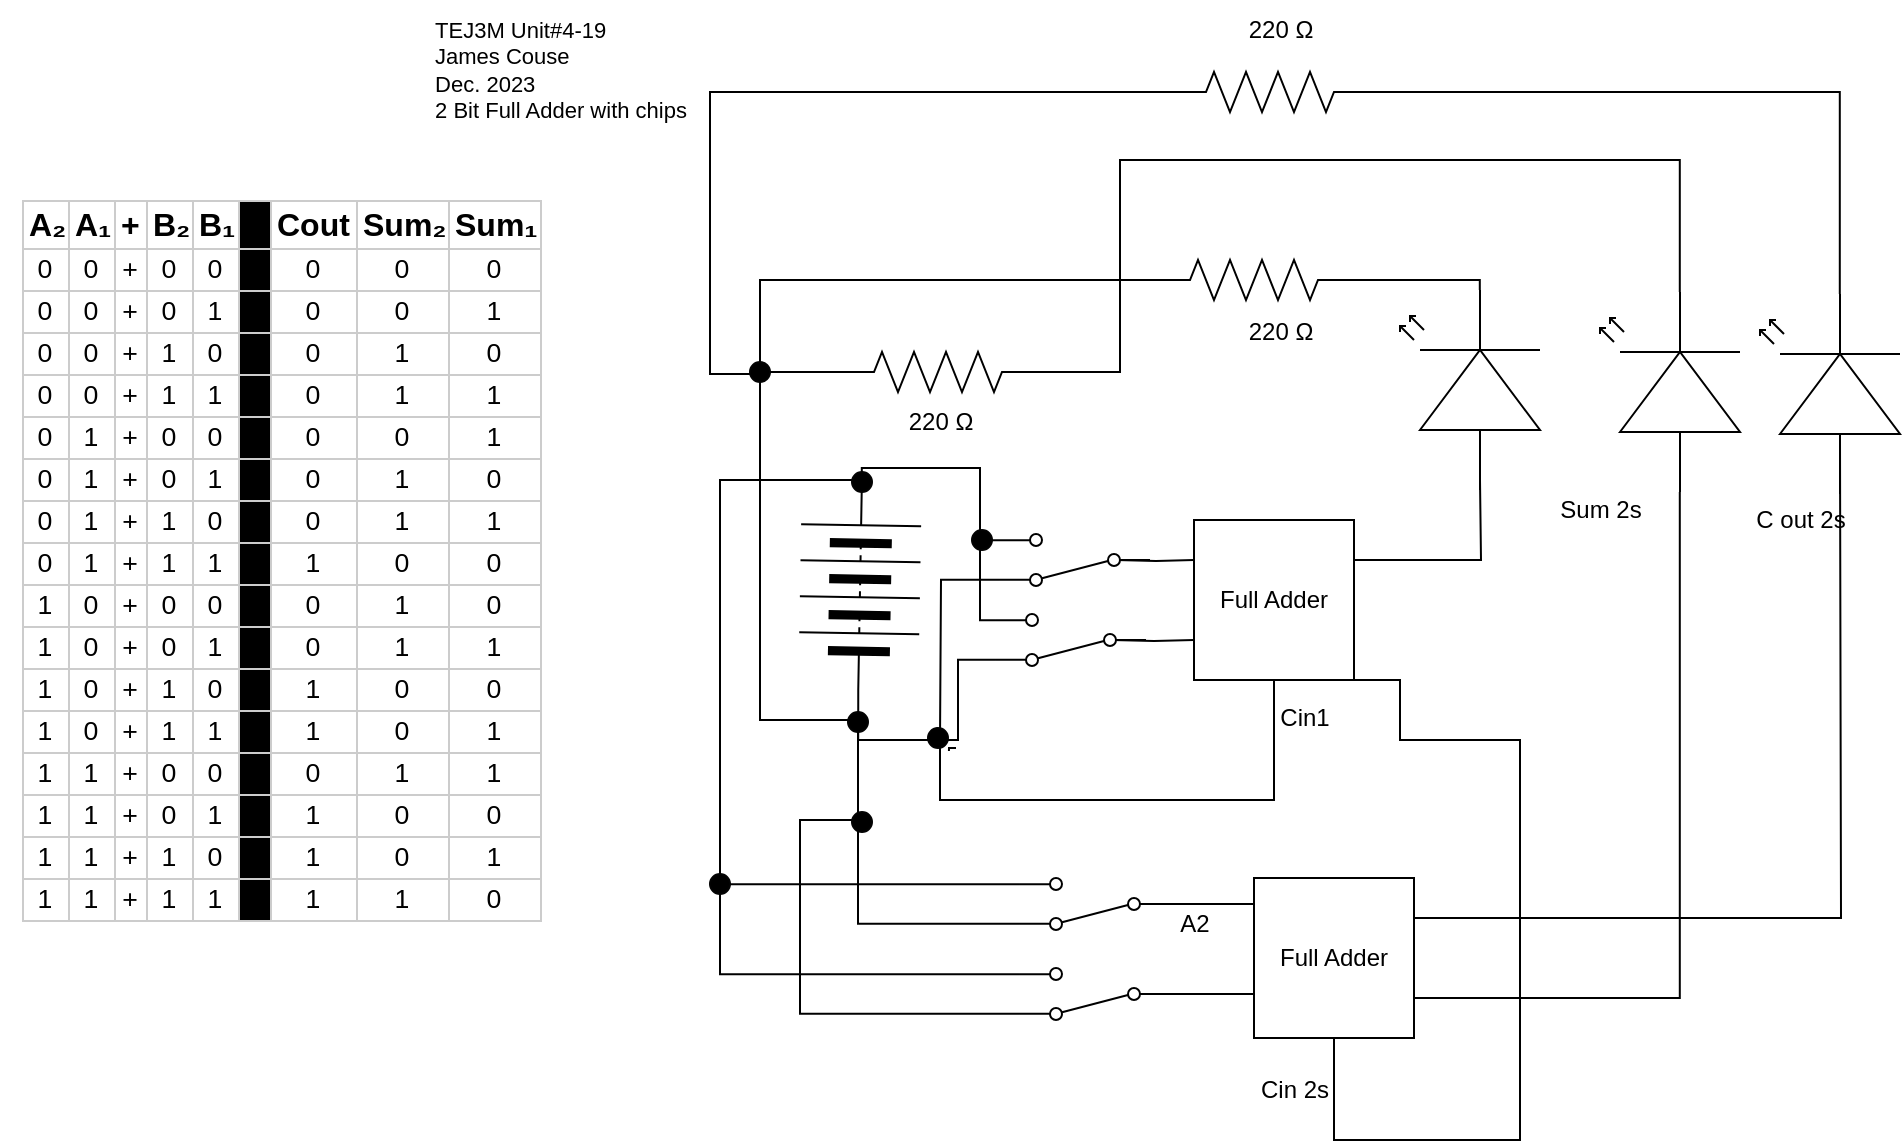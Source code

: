 <mxfile>
    <diagram id="6K2aCtGG5v6xstUJsYja" name="Page-1">
        <mxGraphModel dx="1738" dy="516" grid="1" gridSize="10" guides="1" tooltips="1" connect="1" arrows="1" fold="1" page="1" pageScale="1" pageWidth="827" pageHeight="1169" math="0" shadow="0">
            <root>
                <mxCell id="0"/>
                <mxCell id="1" parent="0"/>
                <mxCell id="8" value="&lt;div style=&quot;text-align: left;&quot;&gt;&lt;span style=&quot;background-color: initial;&quot;&gt;TEJ3M Unit#4-19&lt;/span&gt;&lt;/div&gt;&lt;div style=&quot;text-align: left;&quot;&gt;&lt;span style=&quot;background-color: initial;&quot;&gt;James Couse&lt;/span&gt;&lt;/div&gt;&lt;div style=&quot;text-align: left;&quot;&gt;Dec. 2023&lt;/div&gt;&lt;div style=&quot;text-align: left;&quot;&gt;2 Bit Full Adder with chips&lt;/div&gt;" style="text;html=1;align=center;verticalAlign=middle;resizable=0;points=[];autosize=1;strokeColor=none;fillColor=none;fontSize=11;fontFamily=Helvetica;fontColor=default;" parent="1" vertex="1">
                    <mxGeometry x="65" y="140" width="150" height="70" as="geometry"/>
                </mxCell>
                <mxCell id="130" style="edgeStyle=orthogonalEdgeStyle;html=1;exitX=1;exitY=0.25;exitDx=0;exitDy=0;fontColor=#FFFFFF;endArrow=none;endFill=0;rounded=0;" parent="1" source="125" edge="1">
                    <mxGeometry relative="1" as="geometry">
                        <mxPoint x="600" y="380" as="targetPoint"/>
                    </mxGeometry>
                </mxCell>
                <mxCell id="133" style="edgeStyle=orthogonalEdgeStyle;rounded=0;html=1;fontColor=#FFFFFF;endArrow=none;endFill=0;startArrow=none;exitX=1;exitY=1;exitDx=0;exitDy=0;" parent="1" source="125" target="145" edge="1">
                    <mxGeometry relative="1" as="geometry">
                        <mxPoint x="646" y="520" as="targetPoint"/>
                        <mxPoint x="680" y="560" as="sourcePoint"/>
                        <Array as="points">
                            <mxPoint x="560" y="480"/>
                            <mxPoint x="560" y="510"/>
                            <mxPoint x="620" y="510"/>
                            <mxPoint x="620" y="710"/>
                            <mxPoint x="527" y="710"/>
                        </Array>
                    </mxGeometry>
                </mxCell>
                <mxCell id="159" style="edgeStyle=orthogonalEdgeStyle;rounded=0;html=1;exitX=0.5;exitY=1;exitDx=0;exitDy=0;endArrow=none;endFill=0;" parent="1" source="125" edge="1">
                    <mxGeometry relative="1" as="geometry">
                        <mxPoint x="300" y="510" as="targetPoint"/>
                        <Array as="points">
                            <mxPoint x="497" y="540"/>
                            <mxPoint x="330" y="540"/>
                            <mxPoint x="330" y="510"/>
                        </Array>
                    </mxGeometry>
                </mxCell>
                <mxCell id="125" value="Full Adder" style="whiteSpace=wrap;html=1;aspect=fixed;" parent="1" vertex="1">
                    <mxGeometry x="457" y="400" width="80" height="80" as="geometry"/>
                </mxCell>
                <mxCell id="132" value="Sum 1s" style="text;html=1;align=center;verticalAlign=middle;resizable=0;points=[];autosize=1;strokeColor=none;fillColor=none;fontColor=#FFFFFF;" parent="1" vertex="1">
                    <mxGeometry x="545" y="395" width="60" height="30" as="geometry"/>
                </mxCell>
                <mxCell id="134" value="C out 1" style="text;html=1;align=center;verticalAlign=middle;resizable=0;points=[];autosize=1;strokeColor=none;fillColor=none;fontColor=#FFFFFF;" parent="1" vertex="1">
                    <mxGeometry x="530" y="442" width="60" height="30" as="geometry"/>
                </mxCell>
                <mxCell id="141" style="edgeStyle=orthogonalEdgeStyle;rounded=0;html=1;entryX=0;entryY=0.25;entryDx=0;entryDy=0;fontColor=#FFFFFF;endArrow=none;endFill=0;" parent="1" target="125" edge="1">
                    <mxGeometry relative="1" as="geometry">
                        <mxPoint x="418" y="420" as="sourcePoint"/>
                    </mxGeometry>
                </mxCell>
                <mxCell id="140" value="A1" style="text;html=1;align=center;verticalAlign=middle;resizable=0;points=[];autosize=1;strokeColor=none;fillColor=none;fontColor=#FFFFFF;" parent="1" vertex="1">
                    <mxGeometry x="411" y="380" width="40" height="30" as="geometry"/>
                </mxCell>
                <mxCell id="143" style="edgeStyle=orthogonalEdgeStyle;rounded=0;html=1;entryX=0;entryY=0.75;entryDx=0;entryDy=0;fontColor=#FFFFFF;endArrow=none;endFill=0;" parent="1" target="125" edge="1">
                    <mxGeometry relative="1" as="geometry">
                        <mxPoint x="416" y="460" as="sourcePoint"/>
                    </mxGeometry>
                </mxCell>
                <mxCell id="142" value="B1" style="text;html=1;align=center;verticalAlign=middle;resizable=0;points=[];autosize=1;strokeColor=none;fillColor=none;fontColor=#FFFFFF;" parent="1" vertex="1">
                    <mxGeometry x="411" y="472" width="40" height="30" as="geometry"/>
                </mxCell>
                <mxCell id="144" value="&lt;table style=&quot;table-layout: fixed; font-size: 10pt; font-family: Arial; width: 0px; border-collapse: collapse; border: none;&quot; data-sheets-root=&quot;1&quot; border=&quot;1&quot; dir=&quot;ltr&quot; cellpadding=&quot;0&quot; cellspacing=&quot;0&quot; xmlns=&quot;http://www.w3.org/1999/xhtml&quot;&gt;&lt;colgroup&gt;&lt;col width=&quot;23&quot;&gt;&lt;col width=&quot;23&quot;&gt;&lt;col width=&quot;16&quot;&gt;&lt;col width=&quot;23&quot;&gt;&lt;col width=&quot;23&quot;&gt;&lt;col width=&quot;16&quot;&gt;&lt;col width=&quot;43&quot;&gt;&lt;col width=&quot;46&quot;&gt;&lt;col width=&quot;46&quot;&gt;&lt;/colgroup&gt;&lt;tbody&gt;&lt;tr style=&quot;height: 21px;&quot;&gt;&lt;td style=&quot;border: 1px solid rgb(204, 204, 204); overflow: hidden; padding: 2px 3px; vertical-align: bottom; font-size: 12pt; font-weight: bold; text-align: center;&quot; data-sheets-value=&quot;{&amp;quot;1&amp;quot;:2,&amp;quot;2&amp;quot;:&amp;quot;A₂&amp;quot;}&quot;&gt;A₂&lt;/td&gt;&lt;td style=&quot;border: 1px solid rgb(204, 204, 204); overflow: hidden; padding: 2px 3px; vertical-align: bottom; font-size: 12pt; font-weight: bold; text-align: center;&quot; data-sheets-value=&quot;{&amp;quot;1&amp;quot;:2,&amp;quot;2&amp;quot;:&amp;quot;A₁&amp;quot;}&quot;&gt;A₁&lt;/td&gt;&lt;td style=&quot;border: 1px solid rgb(204, 204, 204); overflow: hidden; padding: 2px 3px; vertical-align: bottom; font-size: 12pt; font-weight: bold; text-align: center;&quot; data-sheets-formula=&quot;=&amp;quot;+&amp;quot;&quot; data-sheets-value=&quot;{&amp;quot;1&amp;quot;:2,&amp;quot;2&amp;quot;:&amp;quot;+&amp;quot;}&quot;&gt;+&lt;/td&gt;&lt;td style=&quot;border: 1px solid rgb(204, 204, 204); overflow: hidden; padding: 2px 3px; vertical-align: bottom; font-size: 12pt; font-weight: bold; text-align: center;&quot; data-sheets-value=&quot;{&amp;quot;1&amp;quot;:2,&amp;quot;2&amp;quot;:&amp;quot;B₂&amp;quot;}&quot;&gt;B₂&lt;/td&gt;&lt;td style=&quot;border: 1px solid rgb(204, 204, 204); overflow: hidden; padding: 2px 3px; vertical-align: bottom; font-size: 12pt; font-weight: bold; text-align: center;&quot; data-sheets-value=&quot;{&amp;quot;1&amp;quot;:2,&amp;quot;2&amp;quot;:&amp;quot;B₁&amp;quot;}&quot;&gt;B₁&lt;/td&gt;&lt;td style=&quot;border: 1px solid rgb(204, 204, 204); overflow: hidden; padding: 2px 3px; vertical-align: bottom; background-color: rgb(0, 0, 0);&quot;&gt;&lt;/td&gt;&lt;td style=&quot;border: 1px solid rgb(204, 204, 204); overflow: hidden; padding: 2px 3px; vertical-align: bottom; font-size: 12pt; font-weight: bold; text-align: center;&quot; data-sheets-value=&quot;{&amp;quot;1&amp;quot;:2,&amp;quot;2&amp;quot;:&amp;quot;Cout&amp;quot;}&quot;&gt;Cout&lt;/td&gt;&lt;td style=&quot;border: 1px solid rgb(204, 204, 204); overflow: hidden; padding: 2px 3px; vertical-align: bottom; font-size: 12pt; font-weight: bold; text-align: center;&quot; data-sheets-value=&quot;{&amp;quot;1&amp;quot;:2,&amp;quot;2&amp;quot;:&amp;quot;Sum₂&amp;quot;}&quot;&gt;Sum₂&lt;/td&gt;&lt;td style=&quot;border: 1px solid rgb(204, 204, 204); overflow: hidden; padding: 2px 3px; vertical-align: bottom; font-size: 12pt; font-weight: bold; text-align: center;&quot; data-sheets-value=&quot;{&amp;quot;1&amp;quot;:2,&amp;quot;2&amp;quot;:&amp;quot;Sum₁&amp;quot;}&quot;&gt;Sum₁&lt;/td&gt;&lt;/tr&gt;&lt;tr style=&quot;height: 21px;&quot;&gt;&lt;td style=&quot;border: 1px solid rgb(204, 204, 204); overflow: hidden; padding: 2px 3px; vertical-align: bottom; text-align: center;&quot; data-sheets-value=&quot;{&amp;quot;1&amp;quot;:3,&amp;quot;3&amp;quot;:0}&quot;&gt;0&lt;/td&gt;&lt;td style=&quot;border: 1px solid rgb(204, 204, 204); overflow: hidden; padding: 2px 3px; vertical-align: bottom; text-align: center;&quot; data-sheets-value=&quot;{&amp;quot;1&amp;quot;:3,&amp;quot;3&amp;quot;:0}&quot;&gt;0&lt;/td&gt;&lt;td style=&quot;border: 1px solid rgb(204, 204, 204); overflow: hidden; padding: 2px 3px; vertical-align: bottom; text-align: center;&quot; data-sheets-formula=&quot;=&amp;quot;+&amp;quot;&quot; data-sheets-value=&quot;{&amp;quot;1&amp;quot;:2,&amp;quot;2&amp;quot;:&amp;quot;+&amp;quot;}&quot;&gt;+&lt;/td&gt;&lt;td style=&quot;border: 1px solid rgb(204, 204, 204); overflow: hidden; padding: 2px 3px; vertical-align: bottom; text-align: center;&quot; data-sheets-value=&quot;{&amp;quot;1&amp;quot;:3,&amp;quot;3&amp;quot;:0}&quot;&gt;0&lt;/td&gt;&lt;td style=&quot;border: 1px solid rgb(204, 204, 204); overflow: hidden; padding: 2px 3px; vertical-align: bottom; text-align: center;&quot; data-sheets-value=&quot;{&amp;quot;1&amp;quot;:3,&amp;quot;3&amp;quot;:0}&quot;&gt;0&lt;/td&gt;&lt;td style=&quot;border: 1px solid rgb(204, 204, 204); overflow: hidden; padding: 2px 3px; vertical-align: bottom; background-color: rgb(0, 0, 0);&quot;&gt;&lt;/td&gt;&lt;td style=&quot;border: 1px solid rgb(204, 204, 204); overflow: hidden; padding: 2px 3px; vertical-align: bottom; text-align: center;&quot; data-sheets-value=&quot;{&amp;quot;1&amp;quot;:3,&amp;quot;3&amp;quot;:0}&quot;&gt;0&lt;/td&gt;&lt;td style=&quot;border: 1px solid rgb(204, 204, 204); overflow: hidden; padding: 2px 3px; vertical-align: bottom; text-align: center;&quot; data-sheets-value=&quot;{&amp;quot;1&amp;quot;:3,&amp;quot;3&amp;quot;:0}&quot;&gt;0&lt;/td&gt;&lt;td style=&quot;border: 1px solid rgb(204, 204, 204); overflow: hidden; padding: 2px 3px; vertical-align: bottom; text-align: center;&quot; data-sheets-value=&quot;{&amp;quot;1&amp;quot;:3,&amp;quot;3&amp;quot;:0}&quot;&gt;0&lt;/td&gt;&lt;/tr&gt;&lt;tr style=&quot;height: 21px;&quot;&gt;&lt;td style=&quot;border: 1px solid rgb(204, 204, 204); overflow: hidden; padding: 2px 3px; vertical-align: bottom; text-align: center;&quot; data-sheets-value=&quot;{&amp;quot;1&amp;quot;:3,&amp;quot;3&amp;quot;:0}&quot;&gt;0&lt;/td&gt;&lt;td style=&quot;border: 1px solid rgb(204, 204, 204); overflow: hidden; padding: 2px 3px; vertical-align: bottom; text-align: center;&quot; data-sheets-value=&quot;{&amp;quot;1&amp;quot;:3,&amp;quot;3&amp;quot;:0}&quot;&gt;0&lt;/td&gt;&lt;td style=&quot;border: 1px solid rgb(204, 204, 204); overflow: hidden; padding: 2px 3px; vertical-align: bottom; text-align: center;&quot; data-sheets-formula=&quot;=&amp;quot;+&amp;quot;&quot; data-sheets-value=&quot;{&amp;quot;1&amp;quot;:2,&amp;quot;2&amp;quot;:&amp;quot;+&amp;quot;}&quot;&gt;+&lt;/td&gt;&lt;td style=&quot;border: 1px solid rgb(204, 204, 204); overflow: hidden; padding: 2px 3px; vertical-align: bottom; text-align: center;&quot; data-sheets-value=&quot;{&amp;quot;1&amp;quot;:3,&amp;quot;3&amp;quot;:0}&quot;&gt;0&lt;/td&gt;&lt;td style=&quot;border: 1px solid rgb(204, 204, 204); overflow: hidden; padding: 2px 3px; vertical-align: bottom; text-align: center;&quot; data-sheets-value=&quot;{&amp;quot;1&amp;quot;:3,&amp;quot;3&amp;quot;:1}&quot;&gt;1&lt;/td&gt;&lt;td style=&quot;border: 1px solid rgb(204, 204, 204); overflow: hidden; padding: 2px 3px; vertical-align: bottom; background-color: rgb(0, 0, 0);&quot;&gt;&lt;/td&gt;&lt;td style=&quot;border: 1px solid rgb(204, 204, 204); overflow: hidden; padding: 2px 3px; vertical-align: bottom; text-align: center;&quot; data-sheets-value=&quot;{&amp;quot;1&amp;quot;:3,&amp;quot;3&amp;quot;:0}&quot;&gt;0&lt;/td&gt;&lt;td style=&quot;border: 1px solid rgb(204, 204, 204); overflow: hidden; padding: 2px 3px; vertical-align: bottom; text-align: center;&quot; data-sheets-value=&quot;{&amp;quot;1&amp;quot;:3,&amp;quot;3&amp;quot;:0}&quot;&gt;0&lt;/td&gt;&lt;td style=&quot;border: 1px solid rgb(204, 204, 204); overflow: hidden; padding: 2px 3px; vertical-align: bottom; text-align: center;&quot; data-sheets-value=&quot;{&amp;quot;1&amp;quot;:3,&amp;quot;3&amp;quot;:1}&quot;&gt;1&lt;/td&gt;&lt;/tr&gt;&lt;tr style=&quot;height: 21px;&quot;&gt;&lt;td style=&quot;border: 1px solid rgb(204, 204, 204); overflow: hidden; padding: 2px 3px; vertical-align: bottom; text-align: center;&quot; data-sheets-value=&quot;{&amp;quot;1&amp;quot;:3,&amp;quot;3&amp;quot;:0}&quot;&gt;0&lt;/td&gt;&lt;td style=&quot;border: 1px solid rgb(204, 204, 204); overflow: hidden; padding: 2px 3px; vertical-align: bottom; text-align: center;&quot; data-sheets-value=&quot;{&amp;quot;1&amp;quot;:3,&amp;quot;3&amp;quot;:0}&quot;&gt;0&lt;/td&gt;&lt;td style=&quot;border: 1px solid rgb(204, 204, 204); overflow: hidden; padding: 2px 3px; vertical-align: bottom; text-align: center;&quot; data-sheets-formula=&quot;=&amp;quot;+&amp;quot;&quot; data-sheets-value=&quot;{&amp;quot;1&amp;quot;:2,&amp;quot;2&amp;quot;:&amp;quot;+&amp;quot;}&quot;&gt;+&lt;/td&gt;&lt;td style=&quot;border: 1px solid rgb(204, 204, 204); overflow: hidden; padding: 2px 3px; vertical-align: bottom; text-align: center;&quot; data-sheets-value=&quot;{&amp;quot;1&amp;quot;:3,&amp;quot;3&amp;quot;:1}&quot;&gt;1&lt;/td&gt;&lt;td style=&quot;border: 1px solid rgb(204, 204, 204); overflow: hidden; padding: 2px 3px; vertical-align: bottom; text-align: center;&quot; data-sheets-value=&quot;{&amp;quot;1&amp;quot;:3,&amp;quot;3&amp;quot;:0}&quot;&gt;0&lt;/td&gt;&lt;td style=&quot;border: 1px solid rgb(204, 204, 204); overflow: hidden; padding: 2px 3px; vertical-align: bottom; background-color: rgb(0, 0, 0);&quot;&gt;&lt;/td&gt;&lt;td style=&quot;border: 1px solid rgb(204, 204, 204); overflow: hidden; padding: 2px 3px; vertical-align: bottom; text-align: center;&quot; data-sheets-value=&quot;{&amp;quot;1&amp;quot;:3,&amp;quot;3&amp;quot;:0}&quot;&gt;0&lt;/td&gt;&lt;td style=&quot;border: 1px solid rgb(204, 204, 204); overflow: hidden; padding: 2px 3px; vertical-align: bottom; text-align: center;&quot; data-sheets-value=&quot;{&amp;quot;1&amp;quot;:3,&amp;quot;3&amp;quot;:1}&quot;&gt;1&lt;/td&gt;&lt;td style=&quot;border: 1px solid rgb(204, 204, 204); overflow: hidden; padding: 2px 3px; vertical-align: bottom; text-align: center;&quot; data-sheets-value=&quot;{&amp;quot;1&amp;quot;:3,&amp;quot;3&amp;quot;:0}&quot;&gt;0&lt;/td&gt;&lt;/tr&gt;&lt;tr style=&quot;height: 21px;&quot;&gt;&lt;td style=&quot;border: 1px solid rgb(204, 204, 204); overflow: hidden; padding: 2px 3px; vertical-align: bottom; text-align: center;&quot; data-sheets-value=&quot;{&amp;quot;1&amp;quot;:3,&amp;quot;3&amp;quot;:0}&quot;&gt;0&lt;/td&gt;&lt;td style=&quot;border: 1px solid rgb(204, 204, 204); overflow: hidden; padding: 2px 3px; vertical-align: bottom; text-align: center;&quot; data-sheets-value=&quot;{&amp;quot;1&amp;quot;:3,&amp;quot;3&amp;quot;:0}&quot;&gt;0&lt;/td&gt;&lt;td style=&quot;border: 1px solid rgb(204, 204, 204); overflow: hidden; padding: 2px 3px; vertical-align: bottom; text-align: center;&quot; data-sheets-formula=&quot;=&amp;quot;+&amp;quot;&quot; data-sheets-value=&quot;{&amp;quot;1&amp;quot;:2,&amp;quot;2&amp;quot;:&amp;quot;+&amp;quot;}&quot;&gt;+&lt;/td&gt;&lt;td style=&quot;border: 1px solid rgb(204, 204, 204); overflow: hidden; padding: 2px 3px; vertical-align: bottom; text-align: center;&quot; data-sheets-value=&quot;{&amp;quot;1&amp;quot;:3,&amp;quot;3&amp;quot;:1}&quot;&gt;1&lt;/td&gt;&lt;td style=&quot;border: 1px solid rgb(204, 204, 204); overflow: hidden; padding: 2px 3px; vertical-align: bottom; text-align: center;&quot; data-sheets-value=&quot;{&amp;quot;1&amp;quot;:3,&amp;quot;3&amp;quot;:1}&quot;&gt;1&lt;/td&gt;&lt;td style=&quot;border: 1px solid rgb(204, 204, 204); overflow: hidden; padding: 2px 3px; vertical-align: bottom; background-color: rgb(0, 0, 0);&quot;&gt;&lt;/td&gt;&lt;td style=&quot;border: 1px solid rgb(204, 204, 204); overflow: hidden; padding: 2px 3px; vertical-align: bottom; text-align: center;&quot; data-sheets-value=&quot;{&amp;quot;1&amp;quot;:3,&amp;quot;3&amp;quot;:0}&quot;&gt;0&lt;/td&gt;&lt;td style=&quot;border: 1px solid rgb(204, 204, 204); overflow: hidden; padding: 2px 3px; vertical-align: bottom; text-align: center;&quot; data-sheets-value=&quot;{&amp;quot;1&amp;quot;:3,&amp;quot;3&amp;quot;:1}&quot;&gt;1&lt;/td&gt;&lt;td style=&quot;border: 1px solid rgb(204, 204, 204); overflow: hidden; padding: 2px 3px; vertical-align: bottom; text-align: center;&quot; data-sheets-value=&quot;{&amp;quot;1&amp;quot;:3,&amp;quot;3&amp;quot;:1}&quot;&gt;1&lt;/td&gt;&lt;/tr&gt;&lt;tr style=&quot;height: 21px;&quot;&gt;&lt;td style=&quot;border: 1px solid rgb(204, 204, 204); overflow: hidden; padding: 2px 3px; vertical-align: bottom; text-align: center;&quot; data-sheets-value=&quot;{&amp;quot;1&amp;quot;:3,&amp;quot;3&amp;quot;:0}&quot;&gt;0&lt;/td&gt;&lt;td style=&quot;border: 1px solid rgb(204, 204, 204); overflow: hidden; padding: 2px 3px; vertical-align: bottom; text-align: center;&quot; data-sheets-value=&quot;{&amp;quot;1&amp;quot;:3,&amp;quot;3&amp;quot;:1}&quot;&gt;1&lt;/td&gt;&lt;td style=&quot;border: 1px solid rgb(204, 204, 204); overflow: hidden; padding: 2px 3px; vertical-align: bottom; text-align: center;&quot; data-sheets-formula=&quot;=&amp;quot;+&amp;quot;&quot; data-sheets-value=&quot;{&amp;quot;1&amp;quot;:2,&amp;quot;2&amp;quot;:&amp;quot;+&amp;quot;}&quot;&gt;+&lt;/td&gt;&lt;td style=&quot;border: 1px solid rgb(204, 204, 204); overflow: hidden; padding: 2px 3px; vertical-align: bottom; text-align: center;&quot; data-sheets-value=&quot;{&amp;quot;1&amp;quot;:3,&amp;quot;3&amp;quot;:0}&quot;&gt;0&lt;/td&gt;&lt;td style=&quot;border: 1px solid rgb(204, 204, 204); overflow: hidden; padding: 2px 3px; vertical-align: bottom; text-align: center;&quot; data-sheets-value=&quot;{&amp;quot;1&amp;quot;:3,&amp;quot;3&amp;quot;:0}&quot;&gt;0&lt;/td&gt;&lt;td style=&quot;border: 1px solid rgb(204, 204, 204); overflow: hidden; padding: 2px 3px; vertical-align: bottom; background-color: rgb(0, 0, 0);&quot;&gt;&lt;/td&gt;&lt;td style=&quot;border: 1px solid rgb(204, 204, 204); overflow: hidden; padding: 2px 3px; vertical-align: bottom; text-align: center;&quot; data-sheets-value=&quot;{&amp;quot;1&amp;quot;:3,&amp;quot;3&amp;quot;:0}&quot;&gt;0&lt;/td&gt;&lt;td style=&quot;border: 1px solid rgb(204, 204, 204); overflow: hidden; padding: 2px 3px; vertical-align: bottom; text-align: center;&quot; data-sheets-value=&quot;{&amp;quot;1&amp;quot;:3,&amp;quot;3&amp;quot;:0}&quot;&gt;0&lt;/td&gt;&lt;td style=&quot;border: 1px solid rgb(204, 204, 204); overflow: hidden; padding: 2px 3px; vertical-align: bottom; text-align: center;&quot; data-sheets-value=&quot;{&amp;quot;1&amp;quot;:3,&amp;quot;3&amp;quot;:1}&quot;&gt;1&lt;/td&gt;&lt;/tr&gt;&lt;tr style=&quot;height: 21px;&quot;&gt;&lt;td style=&quot;border: 1px solid rgb(204, 204, 204); overflow: hidden; padding: 2px 3px; vertical-align: bottom; text-align: center;&quot; data-sheets-value=&quot;{&amp;quot;1&amp;quot;:3,&amp;quot;3&amp;quot;:0}&quot;&gt;0&lt;/td&gt;&lt;td style=&quot;border: 1px solid rgb(204, 204, 204); overflow: hidden; padding: 2px 3px; vertical-align: bottom; text-align: center;&quot; data-sheets-value=&quot;{&amp;quot;1&amp;quot;:3,&amp;quot;3&amp;quot;:1}&quot;&gt;1&lt;/td&gt;&lt;td style=&quot;border: 1px solid rgb(204, 204, 204); overflow: hidden; padding: 2px 3px; vertical-align: bottom; text-align: center;&quot; data-sheets-formula=&quot;=&amp;quot;+&amp;quot;&quot; data-sheets-value=&quot;{&amp;quot;1&amp;quot;:2,&amp;quot;2&amp;quot;:&amp;quot;+&amp;quot;}&quot;&gt;+&lt;/td&gt;&lt;td style=&quot;border: 1px solid rgb(204, 204, 204); overflow: hidden; padding: 2px 3px; vertical-align: bottom; text-align: center;&quot; data-sheets-value=&quot;{&amp;quot;1&amp;quot;:3,&amp;quot;3&amp;quot;:0}&quot;&gt;0&lt;/td&gt;&lt;td style=&quot;border: 1px solid rgb(204, 204, 204); overflow: hidden; padding: 2px 3px; vertical-align: bottom; text-align: center;&quot; data-sheets-value=&quot;{&amp;quot;1&amp;quot;:3,&amp;quot;3&amp;quot;:1}&quot;&gt;1&lt;/td&gt;&lt;td style=&quot;border: 1px solid rgb(204, 204, 204); overflow: hidden; padding: 2px 3px; vertical-align: bottom; background-color: rgb(0, 0, 0);&quot;&gt;&lt;/td&gt;&lt;td style=&quot;border: 1px solid rgb(204, 204, 204); overflow: hidden; padding: 2px 3px; vertical-align: bottom; text-align: center;&quot; data-sheets-value=&quot;{&amp;quot;1&amp;quot;:3,&amp;quot;3&amp;quot;:0}&quot;&gt;0&lt;/td&gt;&lt;td style=&quot;border: 1px solid rgb(204, 204, 204); overflow: hidden; padding: 2px 3px; vertical-align: bottom; text-align: center;&quot; data-sheets-value=&quot;{&amp;quot;1&amp;quot;:3,&amp;quot;3&amp;quot;:1}&quot;&gt;1&lt;/td&gt;&lt;td style=&quot;border: 1px solid rgb(204, 204, 204); overflow: hidden; padding: 2px 3px; vertical-align: bottom; text-align: center;&quot; data-sheets-value=&quot;{&amp;quot;1&amp;quot;:3,&amp;quot;3&amp;quot;:0}&quot;&gt;0&lt;/td&gt;&lt;/tr&gt;&lt;tr style=&quot;height: 21px;&quot;&gt;&lt;td style=&quot;border: 1px solid rgb(204, 204, 204); overflow: hidden; padding: 2px 3px; vertical-align: bottom; text-align: center;&quot; data-sheets-value=&quot;{&amp;quot;1&amp;quot;:3,&amp;quot;3&amp;quot;:0}&quot;&gt;0&lt;/td&gt;&lt;td style=&quot;border: 1px solid rgb(204, 204, 204); overflow: hidden; padding: 2px 3px; vertical-align: bottom; text-align: center;&quot; data-sheets-value=&quot;{&amp;quot;1&amp;quot;:3,&amp;quot;3&amp;quot;:1}&quot;&gt;1&lt;/td&gt;&lt;td style=&quot;border: 1px solid rgb(204, 204, 204); overflow: hidden; padding: 2px 3px; vertical-align: bottom; text-align: center;&quot; data-sheets-formula=&quot;=&amp;quot;+&amp;quot;&quot; data-sheets-value=&quot;{&amp;quot;1&amp;quot;:2,&amp;quot;2&amp;quot;:&amp;quot;+&amp;quot;}&quot;&gt;+&lt;/td&gt;&lt;td style=&quot;border: 1px solid rgb(204, 204, 204); overflow: hidden; padding: 2px 3px; vertical-align: bottom; text-align: center;&quot; data-sheets-value=&quot;{&amp;quot;1&amp;quot;:3,&amp;quot;3&amp;quot;:1}&quot;&gt;1&lt;/td&gt;&lt;td style=&quot;border: 1px solid rgb(204, 204, 204); overflow: hidden; padding: 2px 3px; vertical-align: bottom; text-align: center;&quot; data-sheets-value=&quot;{&amp;quot;1&amp;quot;:3,&amp;quot;3&amp;quot;:0}&quot;&gt;0&lt;/td&gt;&lt;td style=&quot;border: 1px solid rgb(204, 204, 204); overflow: hidden; padding: 2px 3px; vertical-align: bottom; background-color: rgb(0, 0, 0);&quot;&gt;&lt;/td&gt;&lt;td style=&quot;border: 1px solid rgb(204, 204, 204); overflow: hidden; padding: 2px 3px; vertical-align: bottom; text-align: center;&quot; data-sheets-value=&quot;{&amp;quot;1&amp;quot;:3,&amp;quot;3&amp;quot;:0}&quot;&gt;0&lt;/td&gt;&lt;td style=&quot;border: 1px solid rgb(204, 204, 204); overflow: hidden; padding: 2px 3px; vertical-align: bottom; text-align: center;&quot; data-sheets-value=&quot;{&amp;quot;1&amp;quot;:3,&amp;quot;3&amp;quot;:1}&quot;&gt;1&lt;/td&gt;&lt;td style=&quot;border: 1px solid rgb(204, 204, 204); overflow: hidden; padding: 2px 3px; vertical-align: bottom; text-align: center;&quot; data-sheets-value=&quot;{&amp;quot;1&amp;quot;:3,&amp;quot;3&amp;quot;:1}&quot;&gt;1&lt;/td&gt;&lt;/tr&gt;&lt;tr style=&quot;height: 21px;&quot;&gt;&lt;td style=&quot;border: 1px solid rgb(204, 204, 204); overflow: hidden; padding: 2px 3px; vertical-align: bottom; text-align: center;&quot; data-sheets-value=&quot;{&amp;quot;1&amp;quot;:3,&amp;quot;3&amp;quot;:0}&quot;&gt;0&lt;/td&gt;&lt;td style=&quot;border: 1px solid rgb(204, 204, 204); overflow: hidden; padding: 2px 3px; vertical-align: bottom; text-align: center;&quot; data-sheets-value=&quot;{&amp;quot;1&amp;quot;:3,&amp;quot;3&amp;quot;:1}&quot;&gt;1&lt;/td&gt;&lt;td style=&quot;border: 1px solid rgb(204, 204, 204); overflow: hidden; padding: 2px 3px; vertical-align: bottom; text-align: center;&quot; data-sheets-formula=&quot;=&amp;quot;+&amp;quot;&quot; data-sheets-value=&quot;{&amp;quot;1&amp;quot;:2,&amp;quot;2&amp;quot;:&amp;quot;+&amp;quot;}&quot;&gt;+&lt;/td&gt;&lt;td style=&quot;border: 1px solid rgb(204, 204, 204); overflow: hidden; padding: 2px 3px; vertical-align: bottom; text-align: center;&quot; data-sheets-value=&quot;{&amp;quot;1&amp;quot;:3,&amp;quot;3&amp;quot;:1}&quot;&gt;1&lt;/td&gt;&lt;td style=&quot;border: 1px solid rgb(204, 204, 204); overflow: hidden; padding: 2px 3px; vertical-align: bottom; text-align: center;&quot; data-sheets-value=&quot;{&amp;quot;1&amp;quot;:3,&amp;quot;3&amp;quot;:1}&quot;&gt;1&lt;/td&gt;&lt;td style=&quot;border: 1px solid rgb(204, 204, 204); overflow: hidden; padding: 2px 3px; vertical-align: bottom; background-color: rgb(0, 0, 0);&quot;&gt;&lt;/td&gt;&lt;td style=&quot;border: 1px solid rgb(204, 204, 204); overflow: hidden; padding: 2px 3px; vertical-align: bottom; text-align: center;&quot; data-sheets-value=&quot;{&amp;quot;1&amp;quot;:3,&amp;quot;3&amp;quot;:1}&quot;&gt;1&lt;/td&gt;&lt;td style=&quot;border: 1px solid rgb(204, 204, 204); overflow: hidden; padding: 2px 3px; vertical-align: bottom; text-align: center;&quot; data-sheets-value=&quot;{&amp;quot;1&amp;quot;:3,&amp;quot;3&amp;quot;:0}&quot;&gt;0&lt;/td&gt;&lt;td style=&quot;border: 1px solid rgb(204, 204, 204); overflow: hidden; padding: 2px 3px; vertical-align: bottom; text-align: center;&quot; data-sheets-value=&quot;{&amp;quot;1&amp;quot;:3,&amp;quot;3&amp;quot;:0}&quot;&gt;0&lt;/td&gt;&lt;/tr&gt;&lt;tr style=&quot;height: 21px;&quot;&gt;&lt;td style=&quot;border: 1px solid rgb(204, 204, 204); overflow: hidden; padding: 2px 3px; vertical-align: bottom; text-align: center;&quot; data-sheets-value=&quot;{&amp;quot;1&amp;quot;:3,&amp;quot;3&amp;quot;:1}&quot;&gt;1&lt;/td&gt;&lt;td style=&quot;border: 1px solid rgb(204, 204, 204); overflow: hidden; padding: 2px 3px; vertical-align: bottom; text-align: center;&quot; data-sheets-value=&quot;{&amp;quot;1&amp;quot;:3,&amp;quot;3&amp;quot;:0}&quot;&gt;0&lt;/td&gt;&lt;td style=&quot;border: 1px solid rgb(204, 204, 204); overflow: hidden; padding: 2px 3px; vertical-align: bottom; text-align: center;&quot; data-sheets-formula=&quot;=&amp;quot;+&amp;quot;&quot; data-sheets-value=&quot;{&amp;quot;1&amp;quot;:2,&amp;quot;2&amp;quot;:&amp;quot;+&amp;quot;}&quot;&gt;+&lt;/td&gt;&lt;td style=&quot;border: 1px solid rgb(204, 204, 204); overflow: hidden; padding: 2px 3px; vertical-align: bottom; text-align: center;&quot; data-sheets-value=&quot;{&amp;quot;1&amp;quot;:3,&amp;quot;3&amp;quot;:0}&quot;&gt;0&lt;/td&gt;&lt;td style=&quot;border: 1px solid rgb(204, 204, 204); overflow: hidden; padding: 2px 3px; vertical-align: bottom; text-align: center;&quot; data-sheets-value=&quot;{&amp;quot;1&amp;quot;:3,&amp;quot;3&amp;quot;:0}&quot;&gt;0&lt;/td&gt;&lt;td style=&quot;border: 1px solid rgb(204, 204, 204); overflow: hidden; padding: 2px 3px; vertical-align: bottom; background-color: rgb(0, 0, 0);&quot;&gt;&lt;/td&gt;&lt;td style=&quot;border: 1px solid rgb(204, 204, 204); overflow: hidden; padding: 2px 3px; vertical-align: bottom; text-align: center;&quot; data-sheets-value=&quot;{&amp;quot;1&amp;quot;:3,&amp;quot;3&amp;quot;:0}&quot;&gt;0&lt;/td&gt;&lt;td style=&quot;border: 1px solid rgb(204, 204, 204); overflow: hidden; padding: 2px 3px; vertical-align: bottom; text-align: center;&quot; data-sheets-value=&quot;{&amp;quot;1&amp;quot;:3,&amp;quot;3&amp;quot;:1}&quot;&gt;1&lt;/td&gt;&lt;td style=&quot;border: 1px solid rgb(204, 204, 204); overflow: hidden; padding: 2px 3px; vertical-align: bottom; text-align: center;&quot; data-sheets-value=&quot;{&amp;quot;1&amp;quot;:3,&amp;quot;3&amp;quot;:0}&quot;&gt;0&lt;/td&gt;&lt;/tr&gt;&lt;tr style=&quot;height: 21px;&quot;&gt;&lt;td style=&quot;border: 1px solid rgb(204, 204, 204); overflow: hidden; padding: 2px 3px; vertical-align: bottom; text-align: center;&quot; data-sheets-value=&quot;{&amp;quot;1&amp;quot;:3,&amp;quot;3&amp;quot;:1}&quot;&gt;1&lt;/td&gt;&lt;td style=&quot;border: 1px solid rgb(204, 204, 204); overflow: hidden; padding: 2px 3px; vertical-align: bottom; text-align: center;&quot; data-sheets-value=&quot;{&amp;quot;1&amp;quot;:3,&amp;quot;3&amp;quot;:0}&quot;&gt;0&lt;/td&gt;&lt;td style=&quot;border: 1px solid rgb(204, 204, 204); overflow: hidden; padding: 2px 3px; vertical-align: bottom; text-align: center;&quot; data-sheets-formula=&quot;=&amp;quot;+&amp;quot;&quot; data-sheets-value=&quot;{&amp;quot;1&amp;quot;:2,&amp;quot;2&amp;quot;:&amp;quot;+&amp;quot;}&quot;&gt;+&lt;/td&gt;&lt;td style=&quot;border: 1px solid rgb(204, 204, 204); overflow: hidden; padding: 2px 3px; vertical-align: bottom; text-align: center;&quot; data-sheets-value=&quot;{&amp;quot;1&amp;quot;:3,&amp;quot;3&amp;quot;:0}&quot;&gt;0&lt;/td&gt;&lt;td style=&quot;border: 1px solid rgb(204, 204, 204); overflow: hidden; padding: 2px 3px; vertical-align: bottom; text-align: center;&quot; data-sheets-value=&quot;{&amp;quot;1&amp;quot;:3,&amp;quot;3&amp;quot;:1}&quot;&gt;1&lt;/td&gt;&lt;td style=&quot;border: 1px solid rgb(204, 204, 204); overflow: hidden; padding: 2px 3px; vertical-align: bottom; background-color: rgb(0, 0, 0);&quot;&gt;&lt;/td&gt;&lt;td style=&quot;border: 1px solid rgb(204, 204, 204); overflow: hidden; padding: 2px 3px; vertical-align: bottom; text-align: center;&quot; data-sheets-value=&quot;{&amp;quot;1&amp;quot;:3,&amp;quot;3&amp;quot;:0}&quot;&gt;0&lt;/td&gt;&lt;td style=&quot;border: 1px solid rgb(204, 204, 204); overflow: hidden; padding: 2px 3px; vertical-align: bottom; text-align: center;&quot; data-sheets-value=&quot;{&amp;quot;1&amp;quot;:3,&amp;quot;3&amp;quot;:1}&quot;&gt;1&lt;/td&gt;&lt;td style=&quot;border: 1px solid rgb(204, 204, 204); overflow: hidden; padding: 2px 3px; vertical-align: bottom; text-align: center;&quot; data-sheets-value=&quot;{&amp;quot;1&amp;quot;:3,&amp;quot;3&amp;quot;:1}&quot;&gt;1&lt;/td&gt;&lt;/tr&gt;&lt;tr style=&quot;height: 21px;&quot;&gt;&lt;td style=&quot;border: 1px solid rgb(204, 204, 204); overflow: hidden; padding: 2px 3px; vertical-align: bottom; text-align: center;&quot; data-sheets-value=&quot;{&amp;quot;1&amp;quot;:3,&amp;quot;3&amp;quot;:1}&quot;&gt;1&lt;/td&gt;&lt;td style=&quot;border: 1px solid rgb(204, 204, 204); overflow: hidden; padding: 2px 3px; vertical-align: bottom; text-align: center;&quot; data-sheets-value=&quot;{&amp;quot;1&amp;quot;:3,&amp;quot;3&amp;quot;:0}&quot;&gt;0&lt;/td&gt;&lt;td style=&quot;border: 1px solid rgb(204, 204, 204); overflow: hidden; padding: 2px 3px; vertical-align: bottom; text-align: center;&quot; data-sheets-formula=&quot;=&amp;quot;+&amp;quot;&quot; data-sheets-value=&quot;{&amp;quot;1&amp;quot;:2,&amp;quot;2&amp;quot;:&amp;quot;+&amp;quot;}&quot;&gt;+&lt;/td&gt;&lt;td style=&quot;border: 1px solid rgb(204, 204, 204); overflow: hidden; padding: 2px 3px; vertical-align: bottom; text-align: center;&quot; data-sheets-value=&quot;{&amp;quot;1&amp;quot;:3,&amp;quot;3&amp;quot;:1}&quot;&gt;1&lt;/td&gt;&lt;td style=&quot;border: 1px solid rgb(204, 204, 204); overflow: hidden; padding: 2px 3px; vertical-align: bottom; text-align: center;&quot; data-sheets-value=&quot;{&amp;quot;1&amp;quot;:3,&amp;quot;3&amp;quot;:0}&quot;&gt;0&lt;/td&gt;&lt;td style=&quot;border: 1px solid rgb(204, 204, 204); overflow: hidden; padding: 2px 3px; vertical-align: bottom; background-color: rgb(0, 0, 0);&quot;&gt;&lt;/td&gt;&lt;td style=&quot;border: 1px solid rgb(204, 204, 204); overflow: hidden; padding: 2px 3px; vertical-align: bottom; text-align: center;&quot; data-sheets-value=&quot;{&amp;quot;1&amp;quot;:3,&amp;quot;3&amp;quot;:1}&quot;&gt;1&lt;/td&gt;&lt;td style=&quot;border: 1px solid rgb(204, 204, 204); overflow: hidden; padding: 2px 3px; vertical-align: bottom; text-align: center;&quot; data-sheets-value=&quot;{&amp;quot;1&amp;quot;:3,&amp;quot;3&amp;quot;:0}&quot;&gt;0&lt;/td&gt;&lt;td style=&quot;border: 1px solid rgb(204, 204, 204); overflow: hidden; padding: 2px 3px; vertical-align: bottom; text-align: center;&quot; data-sheets-value=&quot;{&amp;quot;1&amp;quot;:3,&amp;quot;3&amp;quot;:0}&quot;&gt;0&lt;/td&gt;&lt;/tr&gt;&lt;tr style=&quot;height: 21px;&quot;&gt;&lt;td style=&quot;border: 1px solid rgb(204, 204, 204); overflow: hidden; padding: 2px 3px; vertical-align: bottom; text-align: center;&quot; data-sheets-value=&quot;{&amp;quot;1&amp;quot;:3,&amp;quot;3&amp;quot;:1}&quot;&gt;1&lt;/td&gt;&lt;td style=&quot;border: 1px solid rgb(204, 204, 204); overflow: hidden; padding: 2px 3px; vertical-align: bottom; text-align: center;&quot; data-sheets-value=&quot;{&amp;quot;1&amp;quot;:3,&amp;quot;3&amp;quot;:0}&quot;&gt;0&lt;/td&gt;&lt;td style=&quot;border: 1px solid rgb(204, 204, 204); overflow: hidden; padding: 2px 3px; vertical-align: bottom; text-align: center;&quot; data-sheets-formula=&quot;=&amp;quot;+&amp;quot;&quot; data-sheets-value=&quot;{&amp;quot;1&amp;quot;:2,&amp;quot;2&amp;quot;:&amp;quot;+&amp;quot;}&quot;&gt;+&lt;/td&gt;&lt;td style=&quot;border: 1px solid rgb(204, 204, 204); overflow: hidden; padding: 2px 3px; vertical-align: bottom; text-align: center;&quot; data-sheets-value=&quot;{&amp;quot;1&amp;quot;:3,&amp;quot;3&amp;quot;:1}&quot;&gt;1&lt;/td&gt;&lt;td style=&quot;border: 1px solid rgb(204, 204, 204); overflow: hidden; padding: 2px 3px; vertical-align: bottom; text-align: center;&quot; data-sheets-value=&quot;{&amp;quot;1&amp;quot;:3,&amp;quot;3&amp;quot;:1}&quot;&gt;1&lt;/td&gt;&lt;td style=&quot;border: 1px solid rgb(204, 204, 204); overflow: hidden; padding: 2px 3px; vertical-align: bottom; background-color: rgb(0, 0, 0);&quot;&gt;&lt;/td&gt;&lt;td style=&quot;border: 1px solid rgb(204, 204, 204); overflow: hidden; padding: 2px 3px; vertical-align: bottom; text-align: center;&quot; data-sheets-value=&quot;{&amp;quot;1&amp;quot;:3,&amp;quot;3&amp;quot;:1}&quot;&gt;1&lt;/td&gt;&lt;td style=&quot;border: 1px solid rgb(204, 204, 204); overflow: hidden; padding: 2px 3px; vertical-align: bottom; text-align: center;&quot; data-sheets-value=&quot;{&amp;quot;1&amp;quot;:3,&amp;quot;3&amp;quot;:0}&quot;&gt;0&lt;/td&gt;&lt;td style=&quot;border: 1px solid rgb(204, 204, 204); overflow: hidden; padding: 2px 3px; vertical-align: bottom; text-align: center;&quot; data-sheets-value=&quot;{&amp;quot;1&amp;quot;:3,&amp;quot;3&amp;quot;:1}&quot;&gt;1&lt;/td&gt;&lt;/tr&gt;&lt;tr style=&quot;height: 21px;&quot;&gt;&lt;td style=&quot;border: 1px solid rgb(204, 204, 204); overflow: hidden; padding: 2px 3px; vertical-align: bottom; text-align: center;&quot; data-sheets-value=&quot;{&amp;quot;1&amp;quot;:3,&amp;quot;3&amp;quot;:1}&quot;&gt;1&lt;/td&gt;&lt;td style=&quot;border: 1px solid rgb(204, 204, 204); overflow: hidden; padding: 2px 3px; vertical-align: bottom; text-align: center;&quot; data-sheets-value=&quot;{&amp;quot;1&amp;quot;:3,&amp;quot;3&amp;quot;:1}&quot;&gt;1&lt;/td&gt;&lt;td style=&quot;border: 1px solid rgb(204, 204, 204); overflow: hidden; padding: 2px 3px; vertical-align: bottom; text-align: center;&quot; data-sheets-formula=&quot;=&amp;quot;+&amp;quot;&quot; data-sheets-value=&quot;{&amp;quot;1&amp;quot;:2,&amp;quot;2&amp;quot;:&amp;quot;+&amp;quot;}&quot;&gt;+&lt;/td&gt;&lt;td style=&quot;border: 1px solid rgb(204, 204, 204); overflow: hidden; padding: 2px 3px; vertical-align: bottom; text-align: center;&quot; data-sheets-value=&quot;{&amp;quot;1&amp;quot;:3,&amp;quot;3&amp;quot;:0}&quot;&gt;0&lt;/td&gt;&lt;td style=&quot;border: 1px solid rgb(204, 204, 204); overflow: hidden; padding: 2px 3px; vertical-align: bottom; text-align: center;&quot; data-sheets-value=&quot;{&amp;quot;1&amp;quot;:3,&amp;quot;3&amp;quot;:0}&quot;&gt;0&lt;/td&gt;&lt;td style=&quot;border: 1px solid rgb(204, 204, 204); overflow: hidden; padding: 2px 3px; vertical-align: bottom; background-color: rgb(0, 0, 0);&quot;&gt;&lt;/td&gt;&lt;td style=&quot;border: 1px solid rgb(204, 204, 204); overflow: hidden; padding: 2px 3px; vertical-align: bottom; text-align: center;&quot; data-sheets-value=&quot;{&amp;quot;1&amp;quot;:3,&amp;quot;3&amp;quot;:0}&quot;&gt;0&lt;/td&gt;&lt;td style=&quot;border: 1px solid rgb(204, 204, 204); overflow: hidden; padding: 2px 3px; vertical-align: bottom; text-align: center;&quot; data-sheets-value=&quot;{&amp;quot;1&amp;quot;:3,&amp;quot;3&amp;quot;:1}&quot;&gt;1&lt;/td&gt;&lt;td style=&quot;border: 1px solid rgb(204, 204, 204); overflow: hidden; padding: 2px 3px; vertical-align: bottom; text-align: center;&quot; data-sheets-value=&quot;{&amp;quot;1&amp;quot;:3,&amp;quot;3&amp;quot;:1}&quot;&gt;1&lt;/td&gt;&lt;/tr&gt;&lt;tr style=&quot;height: 21px;&quot;&gt;&lt;td style=&quot;border: 1px solid rgb(204, 204, 204); overflow: hidden; padding: 2px 3px; vertical-align: bottom; text-align: center;&quot; data-sheets-value=&quot;{&amp;quot;1&amp;quot;:3,&amp;quot;3&amp;quot;:1}&quot;&gt;1&lt;/td&gt;&lt;td style=&quot;border: 1px solid rgb(204, 204, 204); overflow: hidden; padding: 2px 3px; vertical-align: bottom; text-align: center;&quot; data-sheets-value=&quot;{&amp;quot;1&amp;quot;:3,&amp;quot;3&amp;quot;:1}&quot;&gt;1&lt;/td&gt;&lt;td style=&quot;border: 1px solid rgb(204, 204, 204); overflow: hidden; padding: 2px 3px; vertical-align: bottom; text-align: center;&quot; data-sheets-formula=&quot;=&amp;quot;+&amp;quot;&quot; data-sheets-value=&quot;{&amp;quot;1&amp;quot;:2,&amp;quot;2&amp;quot;:&amp;quot;+&amp;quot;}&quot;&gt;+&lt;/td&gt;&lt;td style=&quot;border: 1px solid rgb(204, 204, 204); overflow: hidden; padding: 2px 3px; vertical-align: bottom; text-align: center;&quot; data-sheets-value=&quot;{&amp;quot;1&amp;quot;:3,&amp;quot;3&amp;quot;:0}&quot;&gt;0&lt;/td&gt;&lt;td style=&quot;border: 1px solid rgb(204, 204, 204); overflow: hidden; padding: 2px 3px; vertical-align: bottom; text-align: center;&quot; data-sheets-value=&quot;{&amp;quot;1&amp;quot;:3,&amp;quot;3&amp;quot;:1}&quot;&gt;1&lt;/td&gt;&lt;td style=&quot;border: 1px solid rgb(204, 204, 204); overflow: hidden; padding: 2px 3px; vertical-align: bottom; background-color: rgb(0, 0, 0);&quot;&gt;&lt;/td&gt;&lt;td style=&quot;border: 1px solid rgb(204, 204, 204); overflow: hidden; padding: 2px 3px; vertical-align: bottom; text-align: center;&quot; data-sheets-value=&quot;{&amp;quot;1&amp;quot;:3,&amp;quot;3&amp;quot;:1}&quot;&gt;1&lt;/td&gt;&lt;td style=&quot;border: 1px solid rgb(204, 204, 204); overflow: hidden; padding: 2px 3px; vertical-align: bottom; text-align: center;&quot; data-sheets-value=&quot;{&amp;quot;1&amp;quot;:3,&amp;quot;3&amp;quot;:0}&quot;&gt;0&lt;/td&gt;&lt;td style=&quot;border: 1px solid rgb(204, 204, 204); overflow: hidden; padding: 2px 3px; vertical-align: bottom; text-align: center;&quot; data-sheets-value=&quot;{&amp;quot;1&amp;quot;:3,&amp;quot;3&amp;quot;:0}&quot;&gt;0&lt;/td&gt;&lt;/tr&gt;&lt;tr style=&quot;height: 21px;&quot;&gt;&lt;td style=&quot;border: 1px solid rgb(204, 204, 204); overflow: hidden; padding: 2px 3px; vertical-align: bottom; text-align: center;&quot; data-sheets-value=&quot;{&amp;quot;1&amp;quot;:3,&amp;quot;3&amp;quot;:1}&quot;&gt;1&lt;/td&gt;&lt;td style=&quot;border: 1px solid rgb(204, 204, 204); overflow: hidden; padding: 2px 3px; vertical-align: bottom; text-align: center;&quot; data-sheets-value=&quot;{&amp;quot;1&amp;quot;:3,&amp;quot;3&amp;quot;:1}&quot;&gt;1&lt;/td&gt;&lt;td style=&quot;border: 1px solid rgb(204, 204, 204); overflow: hidden; padding: 2px 3px; vertical-align: bottom; text-align: center;&quot; data-sheets-formula=&quot;=&amp;quot;+&amp;quot;&quot; data-sheets-value=&quot;{&amp;quot;1&amp;quot;:2,&amp;quot;2&amp;quot;:&amp;quot;+&amp;quot;}&quot;&gt;+&lt;/td&gt;&lt;td style=&quot;border: 1px solid rgb(204, 204, 204); overflow: hidden; padding: 2px 3px; vertical-align: bottom; text-align: center;&quot; data-sheets-value=&quot;{&amp;quot;1&amp;quot;:3,&amp;quot;3&amp;quot;:1}&quot;&gt;1&lt;/td&gt;&lt;td style=&quot;border: 1px solid rgb(204, 204, 204); overflow: hidden; padding: 2px 3px; vertical-align: bottom; text-align: center;&quot; data-sheets-value=&quot;{&amp;quot;1&amp;quot;:3,&amp;quot;3&amp;quot;:0}&quot;&gt;0&lt;/td&gt;&lt;td style=&quot;border: 1px solid rgb(204, 204, 204); overflow: hidden; padding: 2px 3px; vertical-align: bottom; background-color: rgb(0, 0, 0);&quot;&gt;&lt;/td&gt;&lt;td style=&quot;border: 1px solid rgb(204, 204, 204); overflow: hidden; padding: 2px 3px; vertical-align: bottom; text-align: center;&quot; data-sheets-value=&quot;{&amp;quot;1&amp;quot;:3,&amp;quot;3&amp;quot;:1}&quot;&gt;1&lt;/td&gt;&lt;td style=&quot;border: 1px solid rgb(204, 204, 204); overflow: hidden; padding: 2px 3px; vertical-align: bottom; text-align: center;&quot; data-sheets-value=&quot;{&amp;quot;1&amp;quot;:3,&amp;quot;3&amp;quot;:0}&quot;&gt;0&lt;/td&gt;&lt;td style=&quot;border: 1px solid rgb(204, 204, 204); overflow: hidden; padding: 2px 3px; vertical-align: bottom; text-align: center;&quot; data-sheets-value=&quot;{&amp;quot;1&amp;quot;:3,&amp;quot;3&amp;quot;:1}&quot;&gt;1&lt;/td&gt;&lt;/tr&gt;&lt;tr style=&quot;height: 21px;&quot;&gt;&lt;td style=&quot;border: 1px solid rgb(204, 204, 204); overflow: hidden; padding: 2px 3px; vertical-align: bottom; text-align: center;&quot; data-sheets-value=&quot;{&amp;quot;1&amp;quot;:3,&amp;quot;3&amp;quot;:1}&quot;&gt;1&lt;/td&gt;&lt;td style=&quot;border: 1px solid rgb(204, 204, 204); overflow: hidden; padding: 2px 3px; vertical-align: bottom; text-align: center;&quot; data-sheets-value=&quot;{&amp;quot;1&amp;quot;:3,&amp;quot;3&amp;quot;:1}&quot;&gt;1&lt;/td&gt;&lt;td style=&quot;border: 1px solid rgb(204, 204, 204); overflow: hidden; padding: 2px 3px; vertical-align: bottom; text-align: center;&quot; data-sheets-formula=&quot;=&amp;quot;+&amp;quot;&quot; data-sheets-value=&quot;{&amp;quot;1&amp;quot;:2,&amp;quot;2&amp;quot;:&amp;quot;+&amp;quot;}&quot;&gt;+&lt;/td&gt;&lt;td style=&quot;border: 1px solid rgb(204, 204, 204); overflow: hidden; padding: 2px 3px; vertical-align: bottom; text-align: center;&quot; data-sheets-value=&quot;{&amp;quot;1&amp;quot;:3,&amp;quot;3&amp;quot;:1}&quot;&gt;1&lt;/td&gt;&lt;td style=&quot;border: 1px solid rgb(204, 204, 204); overflow: hidden; padding: 2px 3px; vertical-align: bottom; text-align: center;&quot; data-sheets-value=&quot;{&amp;quot;1&amp;quot;:3,&amp;quot;3&amp;quot;:1}&quot;&gt;1&lt;/td&gt;&lt;td style=&quot;border: 1px solid rgb(204, 204, 204); overflow: hidden; padding: 2px 3px; vertical-align: bottom; background-color: rgb(0, 0, 0);&quot;&gt;&lt;/td&gt;&lt;td style=&quot;border: 1px solid rgb(204, 204, 204); overflow: hidden; padding: 2px 3px; vertical-align: bottom; text-align: center;&quot; data-sheets-value=&quot;{&amp;quot;1&amp;quot;:3,&amp;quot;3&amp;quot;:1}&quot;&gt;1&lt;/td&gt;&lt;td style=&quot;border: 1px solid rgb(204, 204, 204); overflow: hidden; padding: 2px 3px; vertical-align: bottom; text-align: center;&quot; data-sheets-value=&quot;{&amp;quot;1&amp;quot;:3,&amp;quot;3&amp;quot;:1}&quot;&gt;1&lt;/td&gt;&lt;td style=&quot;border: 1px solid rgb(204, 204, 204); overflow: hidden; padding: 2px 3px; vertical-align: bottom; text-align: center;&quot; data-sheets-value=&quot;{&amp;quot;1&amp;quot;:3,&amp;quot;3&amp;quot;:0}&quot;&gt;0&lt;/td&gt;&lt;/tr&gt;&lt;/tbody&gt;&lt;/table&gt;" style="text;html=1;align=center;verticalAlign=middle;resizable=0;points=[];autosize=1;strokeColor=none;fillColor=none;" parent="1" vertex="1">
                    <mxGeometry x="-140" y="235" width="280" height="370" as="geometry"/>
                </mxCell>
                <mxCell id="194" style="edgeStyle=orthogonalEdgeStyle;rounded=0;html=1;exitX=1;exitY=0.75;exitDx=0;exitDy=0;endArrow=none;endFill=0;entryX=0;entryY=0.57;entryDx=0;entryDy=0;entryPerimeter=0;" parent="1" source="145" target="195" edge="1">
                    <mxGeometry relative="1" as="geometry">
                        <mxPoint x="700" y="390" as="targetPoint"/>
                    </mxGeometry>
                </mxCell>
                <mxCell id="206" style="edgeStyle=orthogonalEdgeStyle;rounded=0;html=1;exitX=1;exitY=0.25;exitDx=0;exitDy=0;endArrow=none;endFill=0;" parent="1" source="145" edge="1">
                    <mxGeometry relative="1" as="geometry">
                        <mxPoint x="780" y="360" as="targetPoint"/>
                    </mxGeometry>
                </mxCell>
                <mxCell id="145" value="Full Adder" style="whiteSpace=wrap;html=1;aspect=fixed;" parent="1" vertex="1">
                    <mxGeometry x="487" y="579" width="80" height="80" as="geometry"/>
                </mxCell>
                <mxCell id="152" style="edgeStyle=orthogonalEdgeStyle;rounded=0;html=1;exitX=1;exitY=0.12;exitDx=0;exitDy=0;endArrow=none;endFill=0;" parent="1" source="146" edge="1">
                    <mxGeometry relative="1" as="geometry">
                        <mxPoint x="330" y="510" as="targetPoint"/>
                    </mxGeometry>
                </mxCell>
                <mxCell id="153" style="edgeStyle=orthogonalEdgeStyle;rounded=0;html=1;exitX=1;exitY=0.88;exitDx=0;exitDy=0;endArrow=none;endFill=0;" parent="1" source="146" edge="1">
                    <mxGeometry relative="1" as="geometry">
                        <mxPoint x="350" y="410" as="targetPoint"/>
                    </mxGeometry>
                </mxCell>
                <mxCell id="146" value="" style="shape=mxgraph.electrical.electro-mechanical.twoWaySwitch;aspect=fixed;elSwitchState=2;rotation=-180;" parent="1" vertex="1">
                    <mxGeometry x="360" y="407" width="75" height="26" as="geometry"/>
                </mxCell>
                <mxCell id="147" value="" style="pointerEvents=1;verticalLabelPosition=bottom;shadow=0;dashed=0;align=center;html=1;verticalAlign=top;shape=mxgraph.electrical.miscellaneous.batteryStack;rotation=-89;" parent="1" vertex="1">
                    <mxGeometry x="240" y="405" width="100" height="60" as="geometry"/>
                </mxCell>
                <mxCell id="149" style="edgeStyle=orthogonalEdgeStyle;html=1;exitX=1;exitY=0.12;exitDx=0;exitDy=0;entryX=0;entryY=0.5;entryDx=0;entryDy=0;endArrow=none;endFill=0;rounded=0;" parent="1" source="148" target="147" edge="1">
                    <mxGeometry relative="1" as="geometry">
                        <Array as="points">
                            <mxPoint x="339" y="470"/>
                            <mxPoint x="339" y="510"/>
                            <mxPoint x="289" y="510"/>
                        </Array>
                    </mxGeometry>
                </mxCell>
                <mxCell id="151" style="edgeStyle=orthogonalEdgeStyle;rounded=0;html=1;exitX=1;exitY=0.88;exitDx=0;exitDy=0;entryX=1;entryY=0.5;entryDx=0;entryDy=0;endArrow=none;endFill=0;" parent="1" source="148" target="147" edge="1">
                    <mxGeometry relative="1" as="geometry">
                        <Array as="points">
                            <mxPoint x="350" y="450"/>
                            <mxPoint x="350" y="374"/>
                            <mxPoint x="291" y="374"/>
                        </Array>
                    </mxGeometry>
                </mxCell>
                <mxCell id="148" value="" style="shape=mxgraph.electrical.electro-mechanical.twoWaySwitch;aspect=fixed;elSwitchState=2;rotation=-180;" parent="1" vertex="1">
                    <mxGeometry x="358" y="447" width="75" height="26" as="geometry"/>
                </mxCell>
                <mxCell id="155" value="" style="ellipse;whiteSpace=wrap;html=1;aspect=fixed;strokeColor=#030303;fillColor=#000000;" parent="1" vertex="1">
                    <mxGeometry x="346" y="405" width="10" height="10" as="geometry"/>
                </mxCell>
                <mxCell id="157" value="" style="ellipse;whiteSpace=wrap;html=1;aspect=fixed;strokeColor=#030303;fillColor=#000000;" parent="1" vertex="1">
                    <mxGeometry x="324" y="504" width="10" height="10" as="geometry"/>
                </mxCell>
                <mxCell id="160" value="Cin1" style="text;html=1;align=center;verticalAlign=middle;resizable=0;points=[];autosize=1;strokeColor=none;fillColor=none;" parent="1" vertex="1">
                    <mxGeometry x="487" y="484" width="50" height="30" as="geometry"/>
                </mxCell>
                <mxCell id="173" style="edgeStyle=orthogonalEdgeStyle;rounded=0;html=1;exitX=1;exitY=0.57;exitDx=0;exitDy=0;exitPerimeter=0;entryX=1;entryY=0.5;entryDx=0;entryDy=0;entryPerimeter=0;endArrow=none;endFill=0;" parent="1" source="166" target="171" edge="1">
                    <mxGeometry relative="1" as="geometry">
                        <Array as="points">
                            <mxPoint x="600" y="280"/>
                        </Array>
                    </mxGeometry>
                </mxCell>
                <mxCell id="166" value="" style="verticalLabelPosition=bottom;shadow=0;dashed=0;align=center;html=1;verticalAlign=top;shape=mxgraph.electrical.opto_electronics.led_2;pointerEvents=1;rotation=-90;" parent="1" vertex="1">
                    <mxGeometry x="545" y="300" width="100" height="70" as="geometry"/>
                </mxCell>
                <mxCell id="174" style="edgeStyle=orthogonalEdgeStyle;rounded=0;html=1;exitX=0;exitY=0.5;exitDx=0;exitDy=0;exitPerimeter=0;endArrow=none;endFill=0;" parent="1" source="171" edge="1">
                    <mxGeometry relative="1" as="geometry">
                        <mxPoint x="290" y="500" as="targetPoint"/>
                        <Array as="points">
                            <mxPoint x="240" y="280"/>
                            <mxPoint x="240" y="500"/>
                        </Array>
                    </mxGeometry>
                </mxCell>
                <mxCell id="171" value="" style="pointerEvents=1;verticalLabelPosition=bottom;shadow=0;dashed=0;align=center;html=1;verticalAlign=top;shape=mxgraph.electrical.resistors.resistor_2;" parent="1" vertex="1">
                    <mxGeometry x="437" y="270" width="100" height="20" as="geometry"/>
                </mxCell>
                <mxCell id="175" style="edgeStyle=orthogonalEdgeStyle;rounded=0;html=1;exitX=0.5;exitY=0;exitDx=0;exitDy=0;entryX=0;entryY=0;entryDx=0;entryDy=0;endArrow=none;endFill=0;" parent="1" source="157" target="157" edge="1">
                    <mxGeometry relative="1" as="geometry"/>
                </mxCell>
                <mxCell id="176" style="edgeStyle=orthogonalEdgeStyle;rounded=0;html=1;exitX=0.5;exitY=0;exitDx=0;exitDy=0;entryX=0;entryY=0;entryDx=0;entryDy=0;endArrow=none;endFill=0;" parent="1" edge="1">
                    <mxGeometry relative="1" as="geometry">
                        <mxPoint x="338" y="514" as="sourcePoint"/>
                        <mxPoint x="334.464" y="515.464" as="targetPoint"/>
                    </mxGeometry>
                </mxCell>
                <mxCell id="177" value="" style="ellipse;whiteSpace=wrap;html=1;aspect=fixed;strokeColor=#030303;fillColor=#000000;" parent="1" vertex="1">
                    <mxGeometry x="284" y="496" width="10" height="10" as="geometry"/>
                </mxCell>
                <mxCell id="164" value="Cin 2s" style="text;html=1;align=center;verticalAlign=middle;resizable=0;points=[];autosize=1;strokeColor=none;fillColor=none;" parent="1" vertex="1">
                    <mxGeometry x="477" y="670" width="60" height="30" as="geometry"/>
                </mxCell>
                <mxCell id="182" style="edgeStyle=orthogonalEdgeStyle;rounded=0;html=1;exitX=1;exitY=0.12;exitDx=0;exitDy=0;entryX=0.5;entryY=1;entryDx=0;entryDy=0;endArrow=none;endFill=0;" parent="1" source="180" target="177" edge="1">
                    <mxGeometry relative="1" as="geometry"/>
                </mxCell>
                <mxCell id="185" style="edgeStyle=orthogonalEdgeStyle;rounded=0;html=1;exitX=1;exitY=0.88;exitDx=0;exitDy=0;endArrow=none;endFill=0;" parent="1" source="180" edge="1">
                    <mxGeometry relative="1" as="geometry">
                        <mxPoint x="290" y="380" as="targetPoint"/>
                        <Array as="points">
                            <mxPoint x="220" y="582"/>
                            <mxPoint x="220" y="380"/>
                        </Array>
                    </mxGeometry>
                </mxCell>
                <mxCell id="192" style="edgeStyle=orthogonalEdgeStyle;rounded=0;html=1;exitX=0;exitY=0.5;exitDx=0;exitDy=0;entryX=0.006;entryY=0.162;entryDx=0;entryDy=0;entryPerimeter=0;endArrow=none;endFill=0;" parent="1" source="180" target="145" edge="1">
                    <mxGeometry relative="1" as="geometry"/>
                </mxCell>
                <mxCell id="180" value="" style="shape=mxgraph.electrical.electro-mechanical.twoWaySwitch;aspect=fixed;elSwitchState=2;rotation=-180;" parent="1" vertex="1">
                    <mxGeometry x="370" y="579" width="75" height="26" as="geometry"/>
                </mxCell>
                <mxCell id="183" style="edgeStyle=orthogonalEdgeStyle;rounded=0;html=1;exitX=1;exitY=0.12;exitDx=0;exitDy=0;endArrow=none;endFill=0;" parent="1" source="181" edge="1">
                    <mxGeometry relative="1" as="geometry">
                        <mxPoint x="290" y="550" as="targetPoint"/>
                        <Array as="points">
                            <mxPoint x="260" y="647"/>
                            <mxPoint x="260" y="550"/>
                        </Array>
                    </mxGeometry>
                </mxCell>
                <mxCell id="187" style="edgeStyle=orthogonalEdgeStyle;rounded=0;html=1;exitX=1;exitY=0.88;exitDx=0;exitDy=0;endArrow=none;endFill=0;startArrow=none;" parent="1" source="188" edge="1">
                    <mxGeometry relative="1" as="geometry">
                        <mxPoint x="220" y="570" as="targetPoint"/>
                    </mxGeometry>
                </mxCell>
                <mxCell id="191" style="edgeStyle=orthogonalEdgeStyle;rounded=0;html=1;exitX=0;exitY=0.5;exitDx=0;exitDy=0;entryX=0;entryY=0.75;entryDx=0;entryDy=0;endArrow=none;endFill=0;" parent="1" source="181" target="145" edge="1">
                    <mxGeometry relative="1" as="geometry">
                        <Array as="points">
                            <mxPoint x="487" y="637"/>
                        </Array>
                    </mxGeometry>
                </mxCell>
                <mxCell id="181" value="" style="shape=mxgraph.electrical.electro-mechanical.twoWaySwitch;aspect=fixed;elSwitchState=2;rotation=-180;" parent="1" vertex="1">
                    <mxGeometry x="370" y="624" width="75" height="26" as="geometry"/>
                </mxCell>
                <mxCell id="184" value="" style="ellipse;whiteSpace=wrap;html=1;aspect=fixed;strokeColor=#030303;fillColor=#000000;" parent="1" vertex="1">
                    <mxGeometry x="286" y="546" width="10" height="10" as="geometry"/>
                </mxCell>
                <mxCell id="186" value="" style="ellipse;whiteSpace=wrap;html=1;aspect=fixed;strokeColor=#030303;fillColor=#000000;" parent="1" vertex="1">
                    <mxGeometry x="286" y="376" width="10" height="10" as="geometry"/>
                </mxCell>
                <mxCell id="189" value="" style="edgeStyle=orthogonalEdgeStyle;rounded=0;html=1;exitX=1;exitY=0.88;exitDx=0;exitDy=0;endArrow=none;endFill=0;" parent="1" source="181" target="188" edge="1">
                    <mxGeometry relative="1" as="geometry">
                        <mxPoint x="220" y="570" as="targetPoint"/>
                        <mxPoint x="370.0" y="627.12" as="sourcePoint"/>
                    </mxGeometry>
                </mxCell>
                <mxCell id="188" value="" style="ellipse;whiteSpace=wrap;html=1;aspect=fixed;strokeColor=#030303;fillColor=#000000;" parent="1" vertex="1">
                    <mxGeometry x="215" y="577" width="10" height="10" as="geometry"/>
                </mxCell>
                <mxCell id="190" value="B2" style="text;html=1;align=center;verticalAlign=middle;resizable=0;points=[];autosize=1;strokeColor=none;fillColor=none;fontColor=#FFFFFF;" parent="1" vertex="1">
                    <mxGeometry x="437" y="640" width="40" height="30" as="geometry"/>
                </mxCell>
                <mxCell id="193" value="A2" style="text;html=1;align=center;verticalAlign=middle;resizable=0;points=[];autosize=1;strokeColor=none;fillColor=none;" parent="1" vertex="1">
                    <mxGeometry x="437" y="587" width="40" height="30" as="geometry"/>
                </mxCell>
                <mxCell id="195" value="" style="verticalLabelPosition=bottom;shadow=0;dashed=0;align=center;html=1;verticalAlign=top;shape=mxgraph.electrical.opto_electronics.led_2;pointerEvents=1;rotation=-90;" parent="1" vertex="1">
                    <mxGeometry x="645" y="301" width="100" height="70" as="geometry"/>
                </mxCell>
                <mxCell id="196" value="Sum 2s" style="text;html=1;align=center;verticalAlign=middle;resizable=0;points=[];autosize=1;strokeColor=none;fillColor=none;" parent="1" vertex="1">
                    <mxGeometry x="630" y="380" width="60" height="30" as="geometry"/>
                </mxCell>
                <mxCell id="199" value="" style="edgeStyle=orthogonalEdgeStyle;rounded=0;html=1;exitX=1;exitY=0.57;exitDx=0;exitDy=0;exitPerimeter=0;endArrow=none;endFill=0;" parent="1" source="195" target="198" edge="1">
                    <mxGeometry relative="1" as="geometry">
                        <mxPoint x="240" y="330.0" as="targetPoint"/>
                        <mxPoint x="699.9" y="301" as="sourcePoint"/>
                        <Array as="points">
                            <mxPoint x="700" y="220"/>
                            <mxPoint x="420" y="220"/>
                            <mxPoint x="420" y="326"/>
                        </Array>
                    </mxGeometry>
                </mxCell>
                <mxCell id="200" style="edgeStyle=orthogonalEdgeStyle;rounded=0;html=1;exitX=0;exitY=0.5;exitDx=0;exitDy=0;exitPerimeter=0;endArrow=none;endFill=0;startArrow=none;" parent="1" source="201" edge="1">
                    <mxGeometry relative="1" as="geometry">
                        <mxPoint x="240" y="325.857" as="targetPoint"/>
                    </mxGeometry>
                </mxCell>
                <mxCell id="198" value="" style="pointerEvents=1;verticalLabelPosition=bottom;shadow=0;dashed=0;align=center;html=1;verticalAlign=top;shape=mxgraph.electrical.resistors.resistor_2;" parent="1" vertex="1">
                    <mxGeometry x="279" y="316" width="100" height="20" as="geometry"/>
                </mxCell>
                <mxCell id="202" value="" style="edgeStyle=orthogonalEdgeStyle;rounded=0;html=1;exitX=0;exitY=0.5;exitDx=0;exitDy=0;exitPerimeter=0;endArrow=none;endFill=0;" parent="1" source="198" target="201" edge="1">
                    <mxGeometry relative="1" as="geometry">
                        <mxPoint x="240" y="325.857" as="targetPoint"/>
                        <mxPoint x="279" y="326" as="sourcePoint"/>
                    </mxGeometry>
                </mxCell>
                <mxCell id="201" value="" style="ellipse;whiteSpace=wrap;html=1;aspect=fixed;strokeColor=#030303;fillColor=#000000;" parent="1" vertex="1">
                    <mxGeometry x="235" y="321" width="10" height="10" as="geometry"/>
                </mxCell>
                <mxCell id="203" value="220&amp;nbsp;Ω" style="text;html=1;align=center;verticalAlign=middle;resizable=0;points=[];autosize=1;strokeColor=none;fillColor=none;" parent="1" vertex="1">
                    <mxGeometry x="300" y="336" width="60" height="30" as="geometry"/>
                </mxCell>
                <mxCell id="204" value="220&amp;nbsp;Ω" style="text;html=1;align=center;verticalAlign=middle;resizable=0;points=[];autosize=1;strokeColor=none;fillColor=none;" parent="1" vertex="1">
                    <mxGeometry x="470" y="291" width="60" height="30" as="geometry"/>
                </mxCell>
                <mxCell id="208" value="" style="verticalLabelPosition=bottom;shadow=0;dashed=0;align=center;html=1;verticalAlign=top;shape=mxgraph.electrical.opto_electronics.led_2;pointerEvents=1;rotation=-90;" parent="1" vertex="1">
                    <mxGeometry x="725" y="302" width="100" height="70" as="geometry"/>
                </mxCell>
                <mxCell id="211" style="edgeStyle=orthogonalEdgeStyle;rounded=0;html=1;endArrow=none;endFill=0;" parent="1" edge="1">
                    <mxGeometry relative="1" as="geometry">
                        <mxPoint x="235" y="327" as="targetPoint"/>
                        <mxPoint x="446" y="186.0" as="sourcePoint"/>
                        <Array as="points">
                            <mxPoint x="215" y="186"/>
                            <mxPoint x="215" y="327"/>
                        </Array>
                    </mxGeometry>
                </mxCell>
                <mxCell id="213" style="edgeStyle=orthogonalEdgeStyle;rounded=0;html=1;exitX=1;exitY=0.5;exitDx=0;exitDy=0;exitPerimeter=0;entryX=1;entryY=0.57;entryDx=0;entryDy=0;entryPerimeter=0;endArrow=none;endFill=0;" parent="1" source="210" target="208" edge="1">
                    <mxGeometry relative="1" as="geometry"/>
                </mxCell>
                <mxCell id="210" value="" style="pointerEvents=1;verticalLabelPosition=bottom;shadow=0;dashed=0;align=center;html=1;verticalAlign=top;shape=mxgraph.electrical.resistors.resistor_2;" parent="1" vertex="1">
                    <mxGeometry x="445" y="176" width="100" height="20" as="geometry"/>
                </mxCell>
                <mxCell id="212" value="220&amp;nbsp;Ω" style="text;html=1;align=center;verticalAlign=middle;resizable=0;points=[];autosize=1;strokeColor=none;fillColor=none;" parent="1" vertex="1">
                    <mxGeometry x="470" y="140" width="60" height="30" as="geometry"/>
                </mxCell>
                <mxCell id="214" value="C out 2s" style="text;html=1;align=center;verticalAlign=middle;resizable=0;points=[];autosize=1;strokeColor=none;fillColor=none;" parent="1" vertex="1">
                    <mxGeometry x="725" y="385" width="70" height="30" as="geometry"/>
                </mxCell>
            </root>
        </mxGraphModel>
    </diagram>
</mxfile>